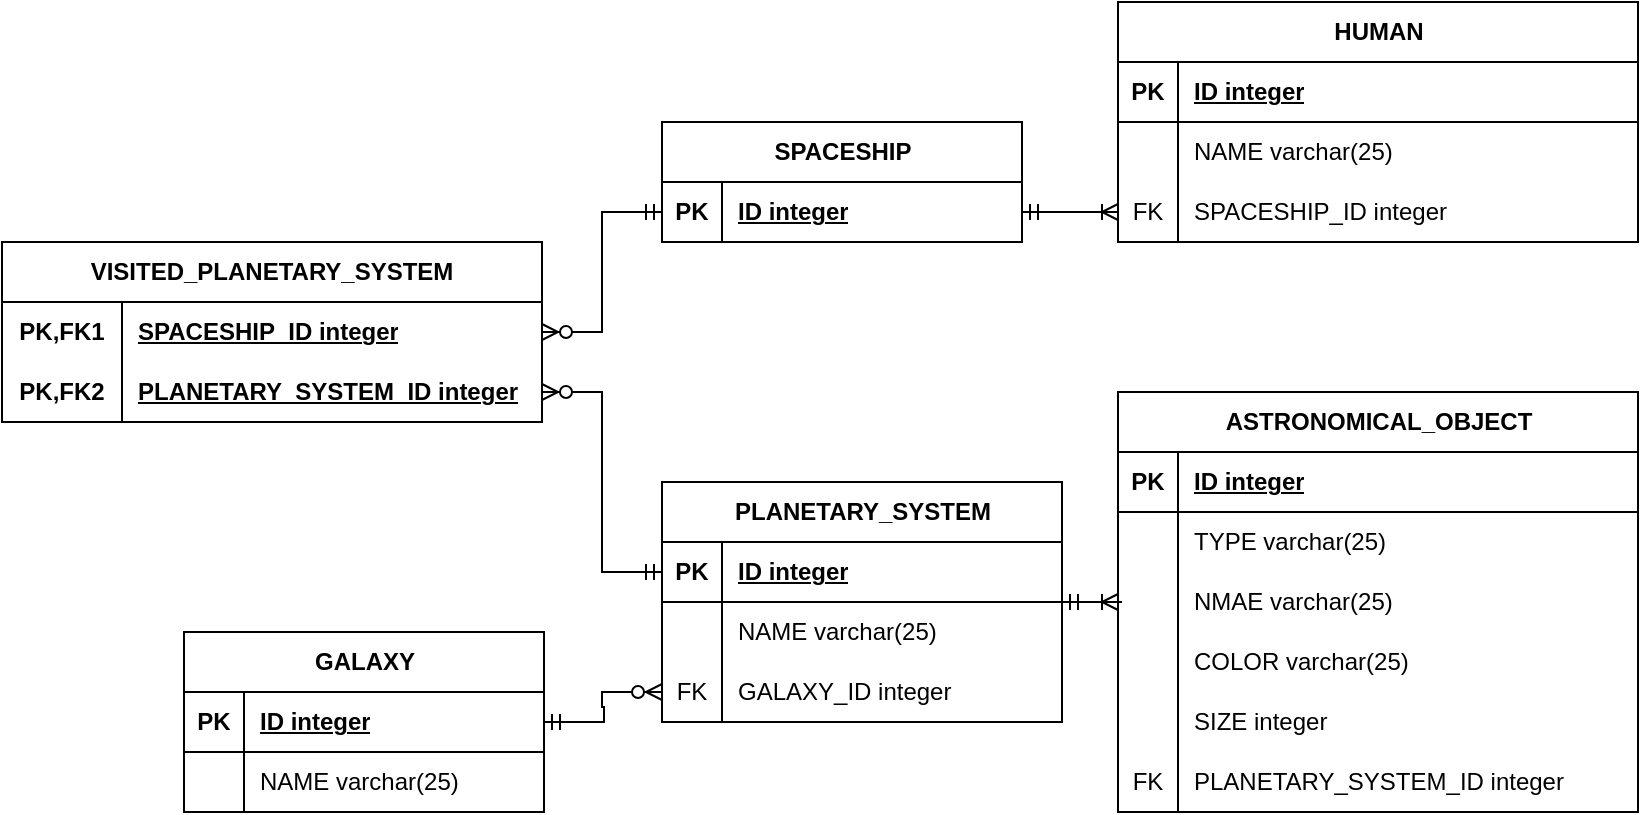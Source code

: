 <mxfile version="21.6.6" type="device">
  <diagram name="Страница 1" id="pm9GWEc2enVUfdaCy__c">
    <mxGraphModel dx="954" dy="1811" grid="1" gridSize="10" guides="1" tooltips="1" connect="1" arrows="1" fold="1" page="1" pageScale="1" pageWidth="827" pageHeight="1169" math="0" shadow="0">
      <root>
        <mxCell id="0" />
        <mxCell id="1" parent="0" />
        <mxCell id="hK3RT-jMStQgNXBIT5VY-1" value="GALAXY" style="shape=table;startSize=30;container=1;collapsible=1;childLayout=tableLayout;fixedRows=1;rowLines=0;fontStyle=1;align=center;resizeLast=1;html=1;" parent="1" vertex="1">
          <mxGeometry x="101" y="135" width="180" height="90" as="geometry">
            <mxRectangle x="40" y="80" width="100" height="30" as="alternateBounds" />
          </mxGeometry>
        </mxCell>
        <mxCell id="hK3RT-jMStQgNXBIT5VY-2" value="" style="shape=tableRow;horizontal=0;startSize=0;swimlaneHead=0;swimlaneBody=0;fillColor=none;collapsible=0;dropTarget=0;points=[[0,0.5],[1,0.5]];portConstraint=eastwest;top=0;left=0;right=0;bottom=1;" parent="hK3RT-jMStQgNXBIT5VY-1" vertex="1">
          <mxGeometry y="30" width="180" height="30" as="geometry" />
        </mxCell>
        <mxCell id="hK3RT-jMStQgNXBIT5VY-3" value="PK" style="shape=partialRectangle;connectable=0;fillColor=none;top=0;left=0;bottom=0;right=0;fontStyle=1;overflow=hidden;whiteSpace=wrap;html=1;" parent="hK3RT-jMStQgNXBIT5VY-2" vertex="1">
          <mxGeometry width="30" height="30" as="geometry">
            <mxRectangle width="30" height="30" as="alternateBounds" />
          </mxGeometry>
        </mxCell>
        <mxCell id="hK3RT-jMStQgNXBIT5VY-4" value="ID integer" style="shape=partialRectangle;connectable=0;fillColor=none;top=0;left=0;bottom=0;right=0;align=left;spacingLeft=6;fontStyle=5;overflow=hidden;whiteSpace=wrap;html=1;" parent="hK3RT-jMStQgNXBIT5VY-2" vertex="1">
          <mxGeometry x="30" width="150" height="30" as="geometry">
            <mxRectangle width="150" height="30" as="alternateBounds" />
          </mxGeometry>
        </mxCell>
        <mxCell id="hK3RT-jMStQgNXBIT5VY-5" value="" style="shape=tableRow;horizontal=0;startSize=0;swimlaneHead=0;swimlaneBody=0;fillColor=none;collapsible=0;dropTarget=0;points=[[0,0.5],[1,0.5]];portConstraint=eastwest;top=0;left=0;right=0;bottom=0;" parent="hK3RT-jMStQgNXBIT5VY-1" vertex="1">
          <mxGeometry y="60" width="180" height="30" as="geometry" />
        </mxCell>
        <mxCell id="hK3RT-jMStQgNXBIT5VY-6" value="" style="shape=partialRectangle;connectable=0;fillColor=none;top=0;left=0;bottom=0;right=0;editable=1;overflow=hidden;whiteSpace=wrap;html=1;" parent="hK3RT-jMStQgNXBIT5VY-5" vertex="1">
          <mxGeometry width="30" height="30" as="geometry">
            <mxRectangle width="30" height="30" as="alternateBounds" />
          </mxGeometry>
        </mxCell>
        <mxCell id="hK3RT-jMStQgNXBIT5VY-7" value="NAME varchar(25)" style="shape=partialRectangle;connectable=0;fillColor=none;top=0;left=0;bottom=0;right=0;align=left;spacingLeft=6;overflow=hidden;whiteSpace=wrap;html=1;" parent="hK3RT-jMStQgNXBIT5VY-5" vertex="1">
          <mxGeometry x="30" width="150" height="30" as="geometry">
            <mxRectangle width="150" height="30" as="alternateBounds" />
          </mxGeometry>
        </mxCell>
        <mxCell id="hK3RT-jMStQgNXBIT5VY-20" value="PLANETARY_SYSTEM" style="shape=table;startSize=30;container=1;collapsible=1;childLayout=tableLayout;fixedRows=1;rowLines=0;fontStyle=1;align=center;resizeLast=1;html=1;" parent="1" vertex="1">
          <mxGeometry x="340" y="60" width="200" height="120" as="geometry">
            <mxRectangle x="240" y="80" width="160" height="30" as="alternateBounds" />
          </mxGeometry>
        </mxCell>
        <mxCell id="hK3RT-jMStQgNXBIT5VY-21" value="" style="shape=tableRow;horizontal=0;startSize=0;swimlaneHead=0;swimlaneBody=0;fillColor=none;collapsible=0;dropTarget=0;points=[[0,0.5],[1,0.5]];portConstraint=eastwest;top=0;left=0;right=0;bottom=1;" parent="hK3RT-jMStQgNXBIT5VY-20" vertex="1">
          <mxGeometry y="30" width="200" height="30" as="geometry" />
        </mxCell>
        <mxCell id="hK3RT-jMStQgNXBIT5VY-22" value="PK" style="shape=partialRectangle;connectable=0;fillColor=none;top=0;left=0;bottom=0;right=0;fontStyle=1;overflow=hidden;whiteSpace=wrap;html=1;" parent="hK3RT-jMStQgNXBIT5VY-21" vertex="1">
          <mxGeometry width="30" height="30" as="geometry">
            <mxRectangle width="30" height="30" as="alternateBounds" />
          </mxGeometry>
        </mxCell>
        <mxCell id="hK3RT-jMStQgNXBIT5VY-23" value="ID integer" style="shape=partialRectangle;connectable=0;fillColor=none;top=0;left=0;bottom=0;right=0;align=left;spacingLeft=6;fontStyle=5;overflow=hidden;whiteSpace=wrap;html=1;" parent="hK3RT-jMStQgNXBIT5VY-21" vertex="1">
          <mxGeometry x="30" width="170" height="30" as="geometry">
            <mxRectangle width="170" height="30" as="alternateBounds" />
          </mxGeometry>
        </mxCell>
        <mxCell id="hK3RT-jMStQgNXBIT5VY-24" value="" style="shape=tableRow;horizontal=0;startSize=0;swimlaneHead=0;swimlaneBody=0;fillColor=none;collapsible=0;dropTarget=0;points=[[0,0.5],[1,0.5]];portConstraint=eastwest;top=0;left=0;right=0;bottom=0;" parent="hK3RT-jMStQgNXBIT5VY-20" vertex="1">
          <mxGeometry y="60" width="200" height="30" as="geometry" />
        </mxCell>
        <mxCell id="hK3RT-jMStQgNXBIT5VY-25" value="" style="shape=partialRectangle;connectable=0;fillColor=none;top=0;left=0;bottom=0;right=0;editable=1;overflow=hidden;whiteSpace=wrap;html=1;" parent="hK3RT-jMStQgNXBIT5VY-24" vertex="1">
          <mxGeometry width="30" height="30" as="geometry">
            <mxRectangle width="30" height="30" as="alternateBounds" />
          </mxGeometry>
        </mxCell>
        <mxCell id="hK3RT-jMStQgNXBIT5VY-26" value="NAME varchar(25)" style="shape=partialRectangle;connectable=0;fillColor=none;top=0;left=0;bottom=0;right=0;align=left;spacingLeft=6;overflow=hidden;whiteSpace=wrap;html=1;" parent="hK3RT-jMStQgNXBIT5VY-24" vertex="1">
          <mxGeometry x="30" width="170" height="30" as="geometry">
            <mxRectangle width="170" height="30" as="alternateBounds" />
          </mxGeometry>
        </mxCell>
        <mxCell id="hK3RT-jMStQgNXBIT5VY-27" value="" style="shape=tableRow;horizontal=0;startSize=0;swimlaneHead=0;swimlaneBody=0;fillColor=none;collapsible=0;dropTarget=0;points=[[0,0.5],[1,0.5]];portConstraint=eastwest;top=0;left=0;right=0;bottom=0;" parent="hK3RT-jMStQgNXBIT5VY-20" vertex="1">
          <mxGeometry y="90" width="200" height="30" as="geometry" />
        </mxCell>
        <mxCell id="hK3RT-jMStQgNXBIT5VY-28" value="FK" style="shape=partialRectangle;connectable=0;fillColor=none;top=0;left=0;bottom=0;right=0;editable=1;overflow=hidden;whiteSpace=wrap;html=1;" parent="hK3RT-jMStQgNXBIT5VY-27" vertex="1">
          <mxGeometry width="30" height="30" as="geometry">
            <mxRectangle width="30" height="30" as="alternateBounds" />
          </mxGeometry>
        </mxCell>
        <mxCell id="hK3RT-jMStQgNXBIT5VY-29" value="GALAXY_ID&amp;nbsp;integer" style="shape=partialRectangle;connectable=0;fillColor=none;top=0;left=0;bottom=0;right=0;align=left;spacingLeft=6;overflow=hidden;whiteSpace=wrap;html=1;" parent="hK3RT-jMStQgNXBIT5VY-27" vertex="1">
          <mxGeometry x="30" width="170" height="30" as="geometry">
            <mxRectangle width="170" height="30" as="alternateBounds" />
          </mxGeometry>
        </mxCell>
        <mxCell id="hK3RT-jMStQgNXBIT5VY-33" value="" style="edgeStyle=entityRelationEdgeStyle;fontSize=12;html=1;endArrow=ERzeroToMany;startArrow=ERmandOne;rounded=0;entryX=0;entryY=0.5;entryDx=0;entryDy=0;" parent="1" source="hK3RT-jMStQgNXBIT5VY-1" target="hK3RT-jMStQgNXBIT5VY-27" edge="1">
          <mxGeometry width="100" height="100" relative="1" as="geometry">
            <mxPoint x="428" y="285" as="sourcePoint" />
            <mxPoint x="528" y="185" as="targetPoint" />
          </mxGeometry>
        </mxCell>
        <mxCell id="hK3RT-jMStQgNXBIT5VY-34" value="ASTRONOMICAL_OBJECT" style="shape=table;startSize=30;container=1;collapsible=1;childLayout=tableLayout;fixedRows=1;rowLines=0;fontStyle=1;align=center;resizeLast=1;html=1;" parent="1" vertex="1">
          <mxGeometry x="568" y="15" width="260" height="210" as="geometry">
            <mxRectangle x="490" y="80" width="200" height="30" as="alternateBounds" />
          </mxGeometry>
        </mxCell>
        <mxCell id="hK3RT-jMStQgNXBIT5VY-35" value="" style="shape=tableRow;horizontal=0;startSize=0;swimlaneHead=0;swimlaneBody=0;fillColor=none;collapsible=0;dropTarget=0;points=[[0,0.5],[1,0.5]];portConstraint=eastwest;top=0;left=0;right=0;bottom=1;" parent="hK3RT-jMStQgNXBIT5VY-34" vertex="1">
          <mxGeometry y="30" width="260" height="30" as="geometry" />
        </mxCell>
        <mxCell id="hK3RT-jMStQgNXBIT5VY-36" value="PK" style="shape=partialRectangle;connectable=0;fillColor=none;top=0;left=0;bottom=0;right=0;fontStyle=1;overflow=hidden;whiteSpace=wrap;html=1;" parent="hK3RT-jMStQgNXBIT5VY-35" vertex="1">
          <mxGeometry width="30" height="30" as="geometry">
            <mxRectangle width="30" height="30" as="alternateBounds" />
          </mxGeometry>
        </mxCell>
        <mxCell id="hK3RT-jMStQgNXBIT5VY-37" value="ID integer" style="shape=partialRectangle;connectable=0;fillColor=none;top=0;left=0;bottom=0;right=0;align=left;spacingLeft=6;fontStyle=5;overflow=hidden;whiteSpace=wrap;html=1;" parent="hK3RT-jMStQgNXBIT5VY-35" vertex="1">
          <mxGeometry x="30" width="230" height="30" as="geometry">
            <mxRectangle width="230" height="30" as="alternateBounds" />
          </mxGeometry>
        </mxCell>
        <mxCell id="hK3RT-jMStQgNXBIT5VY-38" value="" style="shape=tableRow;horizontal=0;startSize=0;swimlaneHead=0;swimlaneBody=0;fillColor=none;collapsible=0;dropTarget=0;points=[[0,0.5],[1,0.5]];portConstraint=eastwest;top=0;left=0;right=0;bottom=0;" parent="hK3RT-jMStQgNXBIT5VY-34" vertex="1">
          <mxGeometry y="60" width="260" height="30" as="geometry" />
        </mxCell>
        <mxCell id="hK3RT-jMStQgNXBIT5VY-39" value="" style="shape=partialRectangle;connectable=0;fillColor=none;top=0;left=0;bottom=0;right=0;editable=1;overflow=hidden;whiteSpace=wrap;html=1;" parent="hK3RT-jMStQgNXBIT5VY-38" vertex="1">
          <mxGeometry width="30" height="30" as="geometry">
            <mxRectangle width="30" height="30" as="alternateBounds" />
          </mxGeometry>
        </mxCell>
        <mxCell id="hK3RT-jMStQgNXBIT5VY-40" value="TYPE varchar(25)" style="shape=partialRectangle;connectable=0;fillColor=none;top=0;left=0;bottom=0;right=0;align=left;spacingLeft=6;overflow=hidden;whiteSpace=wrap;html=1;" parent="hK3RT-jMStQgNXBIT5VY-38" vertex="1">
          <mxGeometry x="30" width="230" height="30" as="geometry">
            <mxRectangle width="230" height="30" as="alternateBounds" />
          </mxGeometry>
        </mxCell>
        <mxCell id="hK3RT-jMStQgNXBIT5VY-99" value="" style="shape=tableRow;horizontal=0;startSize=0;swimlaneHead=0;swimlaneBody=0;fillColor=none;collapsible=0;dropTarget=0;points=[[0,0.5],[1,0.5]];portConstraint=eastwest;top=0;left=0;right=0;bottom=0;" parent="hK3RT-jMStQgNXBIT5VY-34" vertex="1">
          <mxGeometry y="90" width="260" height="30" as="geometry" />
        </mxCell>
        <mxCell id="hK3RT-jMStQgNXBIT5VY-100" value="" style="shape=partialRectangle;connectable=0;fillColor=none;top=0;left=0;bottom=0;right=0;editable=1;overflow=hidden;whiteSpace=wrap;html=1;" parent="hK3RT-jMStQgNXBIT5VY-99" vertex="1">
          <mxGeometry width="30" height="30" as="geometry">
            <mxRectangle width="30" height="30" as="alternateBounds" />
          </mxGeometry>
        </mxCell>
        <mxCell id="hK3RT-jMStQgNXBIT5VY-101" value="NMAE varchar(25)" style="shape=partialRectangle;connectable=0;fillColor=none;top=0;left=0;bottom=0;right=0;align=left;spacingLeft=6;overflow=hidden;whiteSpace=wrap;html=1;" parent="hK3RT-jMStQgNXBIT5VY-99" vertex="1">
          <mxGeometry x="30" width="230" height="30" as="geometry">
            <mxRectangle width="230" height="30" as="alternateBounds" />
          </mxGeometry>
        </mxCell>
        <mxCell id="hK3RT-jMStQgNXBIT5VY-96" value="" style="shape=tableRow;horizontal=0;startSize=0;swimlaneHead=0;swimlaneBody=0;fillColor=none;collapsible=0;dropTarget=0;points=[[0,0.5],[1,0.5]];portConstraint=eastwest;top=0;left=0;right=0;bottom=0;" parent="hK3RT-jMStQgNXBIT5VY-34" vertex="1">
          <mxGeometry y="120" width="260" height="30" as="geometry" />
        </mxCell>
        <mxCell id="hK3RT-jMStQgNXBIT5VY-97" value="" style="shape=partialRectangle;connectable=0;fillColor=none;top=0;left=0;bottom=0;right=0;editable=1;overflow=hidden;whiteSpace=wrap;html=1;" parent="hK3RT-jMStQgNXBIT5VY-96" vertex="1">
          <mxGeometry width="30" height="30" as="geometry">
            <mxRectangle width="30" height="30" as="alternateBounds" />
          </mxGeometry>
        </mxCell>
        <mxCell id="hK3RT-jMStQgNXBIT5VY-98" value="COLOR varchar(25)" style="shape=partialRectangle;connectable=0;fillColor=none;top=0;left=0;bottom=0;right=0;align=left;spacingLeft=6;overflow=hidden;whiteSpace=wrap;html=1;" parent="hK3RT-jMStQgNXBIT5VY-96" vertex="1">
          <mxGeometry x="30" width="230" height="30" as="geometry">
            <mxRectangle width="230" height="30" as="alternateBounds" />
          </mxGeometry>
        </mxCell>
        <mxCell id="hK3RT-jMStQgNXBIT5VY-41" value="" style="shape=tableRow;horizontal=0;startSize=0;swimlaneHead=0;swimlaneBody=0;fillColor=none;collapsible=0;dropTarget=0;points=[[0,0.5],[1,0.5]];portConstraint=eastwest;top=0;left=0;right=0;bottom=0;" parent="hK3RT-jMStQgNXBIT5VY-34" vertex="1">
          <mxGeometry y="150" width="260" height="30" as="geometry" />
        </mxCell>
        <mxCell id="hK3RT-jMStQgNXBIT5VY-42" value="" style="shape=partialRectangle;connectable=0;fillColor=none;top=0;left=0;bottom=0;right=0;editable=1;overflow=hidden;whiteSpace=wrap;html=1;" parent="hK3RT-jMStQgNXBIT5VY-41" vertex="1">
          <mxGeometry width="30" height="30" as="geometry">
            <mxRectangle width="30" height="30" as="alternateBounds" />
          </mxGeometry>
        </mxCell>
        <mxCell id="hK3RT-jMStQgNXBIT5VY-43" value="SIZE integer" style="shape=partialRectangle;connectable=0;fillColor=none;top=0;left=0;bottom=0;right=0;align=left;spacingLeft=6;overflow=hidden;whiteSpace=wrap;html=1;" parent="hK3RT-jMStQgNXBIT5VY-41" vertex="1">
          <mxGeometry x="30" width="230" height="30" as="geometry">
            <mxRectangle width="230" height="30" as="alternateBounds" />
          </mxGeometry>
        </mxCell>
        <mxCell id="hK3RT-jMStQgNXBIT5VY-51" value="" style="shape=tableRow;horizontal=0;startSize=0;swimlaneHead=0;swimlaneBody=0;fillColor=none;collapsible=0;dropTarget=0;points=[[0,0.5],[1,0.5]];portConstraint=eastwest;top=0;left=0;right=0;bottom=0;" parent="hK3RT-jMStQgNXBIT5VY-34" vertex="1">
          <mxGeometry y="180" width="260" height="30" as="geometry" />
        </mxCell>
        <mxCell id="hK3RT-jMStQgNXBIT5VY-52" value="FK" style="shape=partialRectangle;connectable=0;fillColor=none;top=0;left=0;bottom=0;right=0;editable=1;overflow=hidden;whiteSpace=wrap;html=1;" parent="hK3RT-jMStQgNXBIT5VY-51" vertex="1">
          <mxGeometry width="30" height="30" as="geometry">
            <mxRectangle width="30" height="30" as="alternateBounds" />
          </mxGeometry>
        </mxCell>
        <mxCell id="hK3RT-jMStQgNXBIT5VY-53" value="PLANETARY_SYSTEM_ID&amp;nbsp;integer" style="shape=partialRectangle;connectable=0;fillColor=none;top=0;left=0;bottom=0;right=0;align=left;spacingLeft=6;overflow=hidden;whiteSpace=wrap;html=1;" parent="hK3RT-jMStQgNXBIT5VY-51" vertex="1">
          <mxGeometry x="30" width="230" height="30" as="geometry">
            <mxRectangle width="230" height="30" as="alternateBounds" />
          </mxGeometry>
        </mxCell>
        <mxCell id="hK3RT-jMStQgNXBIT5VY-54" value="HUMAN" style="shape=table;startSize=30;container=1;collapsible=1;childLayout=tableLayout;fixedRows=1;rowLines=0;fontStyle=1;align=center;resizeLast=1;html=1;" parent="1" vertex="1">
          <mxGeometry x="568" y="-180" width="260" height="120" as="geometry" />
        </mxCell>
        <mxCell id="hK3RT-jMStQgNXBIT5VY-55" value="" style="shape=tableRow;horizontal=0;startSize=0;swimlaneHead=0;swimlaneBody=0;fillColor=none;collapsible=0;dropTarget=0;points=[[0,0.5],[1,0.5]];portConstraint=eastwest;top=0;left=0;right=0;bottom=1;" parent="hK3RT-jMStQgNXBIT5VY-54" vertex="1">
          <mxGeometry y="30" width="260" height="30" as="geometry" />
        </mxCell>
        <mxCell id="hK3RT-jMStQgNXBIT5VY-56" value="PK" style="shape=partialRectangle;connectable=0;fillColor=none;top=0;left=0;bottom=0;right=0;fontStyle=1;overflow=hidden;whiteSpace=wrap;html=1;" parent="hK3RT-jMStQgNXBIT5VY-55" vertex="1">
          <mxGeometry width="30" height="30" as="geometry">
            <mxRectangle width="30" height="30" as="alternateBounds" />
          </mxGeometry>
        </mxCell>
        <mxCell id="hK3RT-jMStQgNXBIT5VY-57" value="ID integer" style="shape=partialRectangle;connectable=0;fillColor=none;top=0;left=0;bottom=0;right=0;align=left;spacingLeft=6;fontStyle=5;overflow=hidden;whiteSpace=wrap;html=1;" parent="hK3RT-jMStQgNXBIT5VY-55" vertex="1">
          <mxGeometry x="30" width="230" height="30" as="geometry">
            <mxRectangle width="230" height="30" as="alternateBounds" />
          </mxGeometry>
        </mxCell>
        <mxCell id="hK3RT-jMStQgNXBIT5VY-82" value="" style="shape=tableRow;horizontal=0;startSize=0;swimlaneHead=0;swimlaneBody=0;fillColor=none;collapsible=0;dropTarget=0;points=[[0,0.5],[1,0.5]];portConstraint=eastwest;top=0;left=0;right=0;bottom=0;" parent="hK3RT-jMStQgNXBIT5VY-54" vertex="1">
          <mxGeometry y="60" width="260" height="30" as="geometry" />
        </mxCell>
        <mxCell id="hK3RT-jMStQgNXBIT5VY-83" value="" style="shape=partialRectangle;connectable=0;fillColor=none;top=0;left=0;bottom=0;right=0;editable=1;overflow=hidden;whiteSpace=wrap;html=1;" parent="hK3RT-jMStQgNXBIT5VY-82" vertex="1">
          <mxGeometry width="30" height="30" as="geometry">
            <mxRectangle width="30" height="30" as="alternateBounds" />
          </mxGeometry>
        </mxCell>
        <mxCell id="hK3RT-jMStQgNXBIT5VY-84" value="NAME varchar(25)" style="shape=partialRectangle;connectable=0;fillColor=none;top=0;left=0;bottom=0;right=0;align=left;spacingLeft=6;overflow=hidden;whiteSpace=wrap;html=1;" parent="hK3RT-jMStQgNXBIT5VY-82" vertex="1">
          <mxGeometry x="30" width="230" height="30" as="geometry">
            <mxRectangle width="230" height="30" as="alternateBounds" />
          </mxGeometry>
        </mxCell>
        <mxCell id="hK3RT-jMStQgNXBIT5VY-58" value="" style="shape=tableRow;horizontal=0;startSize=0;swimlaneHead=0;swimlaneBody=0;fillColor=none;collapsible=0;dropTarget=0;points=[[0,0.5],[1,0.5]];portConstraint=eastwest;top=0;left=0;right=0;bottom=0;" parent="hK3RT-jMStQgNXBIT5VY-54" vertex="1">
          <mxGeometry y="90" width="260" height="30" as="geometry" />
        </mxCell>
        <mxCell id="hK3RT-jMStQgNXBIT5VY-59" value="FK" style="shape=partialRectangle;connectable=0;fillColor=none;top=0;left=0;bottom=0;right=0;editable=1;overflow=hidden;whiteSpace=wrap;html=1;" parent="hK3RT-jMStQgNXBIT5VY-58" vertex="1">
          <mxGeometry width="30" height="30" as="geometry">
            <mxRectangle width="30" height="30" as="alternateBounds" />
          </mxGeometry>
        </mxCell>
        <mxCell id="hK3RT-jMStQgNXBIT5VY-60" value="SPACESHIP_ID&amp;nbsp;integer" style="shape=partialRectangle;connectable=0;fillColor=none;top=0;left=0;bottom=0;right=0;align=left;spacingLeft=6;overflow=hidden;whiteSpace=wrap;html=1;" parent="hK3RT-jMStQgNXBIT5VY-58" vertex="1">
          <mxGeometry x="30" width="230" height="30" as="geometry">
            <mxRectangle width="230" height="30" as="alternateBounds" />
          </mxGeometry>
        </mxCell>
        <mxCell id="hK3RT-jMStQgNXBIT5VY-67" value="SPACESHIP" style="shape=table;startSize=30;container=1;collapsible=1;childLayout=tableLayout;fixedRows=1;rowLines=0;fontStyle=1;align=center;resizeLast=1;html=1;" parent="1" vertex="1">
          <mxGeometry x="340" y="-120" width="180" height="60" as="geometry" />
        </mxCell>
        <mxCell id="hK3RT-jMStQgNXBIT5VY-68" value="" style="shape=tableRow;horizontal=0;startSize=0;swimlaneHead=0;swimlaneBody=0;fillColor=none;collapsible=0;dropTarget=0;points=[[0,0.5],[1,0.5]];portConstraint=eastwest;top=0;left=0;right=0;bottom=1;" parent="hK3RT-jMStQgNXBIT5VY-67" vertex="1">
          <mxGeometry y="30" width="180" height="30" as="geometry" />
        </mxCell>
        <mxCell id="hK3RT-jMStQgNXBIT5VY-69" value="PK" style="shape=partialRectangle;connectable=0;fillColor=none;top=0;left=0;bottom=0;right=0;fontStyle=1;overflow=hidden;whiteSpace=wrap;html=1;" parent="hK3RT-jMStQgNXBIT5VY-68" vertex="1">
          <mxGeometry width="30" height="30" as="geometry">
            <mxRectangle width="30" height="30" as="alternateBounds" />
          </mxGeometry>
        </mxCell>
        <mxCell id="hK3RT-jMStQgNXBIT5VY-70" value="ID integer" style="shape=partialRectangle;connectable=0;fillColor=none;top=0;left=0;bottom=0;right=0;align=left;spacingLeft=6;fontStyle=5;overflow=hidden;whiteSpace=wrap;html=1;" parent="hK3RT-jMStQgNXBIT5VY-68" vertex="1">
          <mxGeometry x="30" width="150" height="30" as="geometry">
            <mxRectangle width="150" height="30" as="alternateBounds" />
          </mxGeometry>
        </mxCell>
        <mxCell id="hK3RT-jMStQgNXBIT5VY-88" value="" style="edgeStyle=entityRelationEdgeStyle;fontSize=12;html=1;endArrow=ERoneToMany;startArrow=ERmandOne;rounded=0;entryX=0;entryY=0.5;entryDx=0;entryDy=0;exitX=1;exitY=0.5;exitDx=0;exitDy=0;" parent="1" source="hK3RT-jMStQgNXBIT5VY-68" target="hK3RT-jMStQgNXBIT5VY-58" edge="1">
          <mxGeometry width="100" height="100" relative="1" as="geometry">
            <mxPoint x="740" y="85" as="sourcePoint" />
            <mxPoint x="750" y="35" as="targetPoint" />
          </mxGeometry>
        </mxCell>
        <mxCell id="hK3RT-jMStQgNXBIT5VY-91" value="" style="edgeStyle=entityRelationEdgeStyle;fontSize=12;html=1;endArrow=ERoneToMany;startArrow=ERmandOne;rounded=0;" parent="1" source="hK3RT-jMStQgNXBIT5VY-20" target="hK3RT-jMStQgNXBIT5VY-34" edge="1">
          <mxGeometry width="100" height="100" relative="1" as="geometry">
            <mxPoint x="410" y="200" as="sourcePoint" />
            <mxPoint x="350" y="200" as="targetPoint" />
          </mxGeometry>
        </mxCell>
        <mxCell id="5OOjqkEPXO_6NHT5yXQ_-1" value="VISITED_PLANETARY_SYSTEM" style="shape=table;startSize=30;container=1;collapsible=1;childLayout=tableLayout;fixedRows=1;rowLines=0;fontStyle=1;align=center;resizeLast=1;html=1;whiteSpace=wrap;" parent="1" vertex="1">
          <mxGeometry x="10" y="-60" width="270" height="90" as="geometry" />
        </mxCell>
        <mxCell id="5OOjqkEPXO_6NHT5yXQ_-2" value="" style="shape=tableRow;horizontal=0;startSize=0;swimlaneHead=0;swimlaneBody=0;fillColor=none;collapsible=0;dropTarget=0;points=[[0,0.5],[1,0.5]];portConstraint=eastwest;top=0;left=0;right=0;bottom=0;html=1;" parent="5OOjqkEPXO_6NHT5yXQ_-1" vertex="1">
          <mxGeometry y="30" width="270" height="30" as="geometry" />
        </mxCell>
        <mxCell id="5OOjqkEPXO_6NHT5yXQ_-3" value="PK,FK1" style="shape=partialRectangle;connectable=0;fillColor=none;top=0;left=0;bottom=0;right=0;fontStyle=1;overflow=hidden;html=1;whiteSpace=wrap;" parent="5OOjqkEPXO_6NHT5yXQ_-2" vertex="1">
          <mxGeometry width="60" height="30" as="geometry">
            <mxRectangle width="60" height="30" as="alternateBounds" />
          </mxGeometry>
        </mxCell>
        <mxCell id="5OOjqkEPXO_6NHT5yXQ_-4" value="SPACESHIP_ID integer" style="shape=partialRectangle;connectable=0;fillColor=none;top=0;left=0;bottom=0;right=0;align=left;spacingLeft=6;fontStyle=5;overflow=hidden;html=1;whiteSpace=wrap;" parent="5OOjqkEPXO_6NHT5yXQ_-2" vertex="1">
          <mxGeometry x="60" width="210" height="30" as="geometry">
            <mxRectangle width="210" height="30" as="alternateBounds" />
          </mxGeometry>
        </mxCell>
        <mxCell id="5OOjqkEPXO_6NHT5yXQ_-5" value="" style="shape=tableRow;horizontal=0;startSize=0;swimlaneHead=0;swimlaneBody=0;fillColor=none;collapsible=0;dropTarget=0;points=[[0,0.5],[1,0.5]];portConstraint=eastwest;top=0;left=0;right=0;bottom=1;html=1;" parent="5OOjqkEPXO_6NHT5yXQ_-1" vertex="1">
          <mxGeometry y="60" width="270" height="30" as="geometry" />
        </mxCell>
        <mxCell id="5OOjqkEPXO_6NHT5yXQ_-6" value="PK,FK2" style="shape=partialRectangle;connectable=0;fillColor=none;top=0;left=0;bottom=0;right=0;fontStyle=1;overflow=hidden;html=1;whiteSpace=wrap;" parent="5OOjqkEPXO_6NHT5yXQ_-5" vertex="1">
          <mxGeometry width="60" height="30" as="geometry">
            <mxRectangle width="60" height="30" as="alternateBounds" />
          </mxGeometry>
        </mxCell>
        <mxCell id="5OOjqkEPXO_6NHT5yXQ_-7" value="PLANETARY_SYSTEM_ID integer" style="shape=partialRectangle;connectable=0;fillColor=none;top=0;left=0;bottom=0;right=0;align=left;spacingLeft=6;fontStyle=5;overflow=hidden;html=1;whiteSpace=wrap;" parent="5OOjqkEPXO_6NHT5yXQ_-5" vertex="1">
          <mxGeometry x="60" width="210" height="30" as="geometry">
            <mxRectangle width="210" height="30" as="alternateBounds" />
          </mxGeometry>
        </mxCell>
        <mxCell id="5OOjqkEPXO_6NHT5yXQ_-15" value="" style="edgeStyle=entityRelationEdgeStyle;fontSize=12;html=1;endArrow=ERzeroToMany;startArrow=ERmandOne;rounded=0;entryX=1;entryY=0.5;entryDx=0;entryDy=0;exitX=0;exitY=0.5;exitDx=0;exitDy=0;" parent="1" source="hK3RT-jMStQgNXBIT5VY-68" target="5OOjqkEPXO_6NHT5yXQ_-2" edge="1">
          <mxGeometry width="100" height="100" relative="1" as="geometry">
            <mxPoint x="320" as="sourcePoint" />
            <mxPoint x="380" y="-15" as="targetPoint" />
          </mxGeometry>
        </mxCell>
        <mxCell id="5OOjqkEPXO_6NHT5yXQ_-16" value="" style="edgeStyle=entityRelationEdgeStyle;fontSize=12;html=1;endArrow=ERzeroToMany;startArrow=ERmandOne;rounded=0;entryX=1;entryY=0.5;entryDx=0;entryDy=0;exitX=0;exitY=0.5;exitDx=0;exitDy=0;" parent="1" source="hK3RT-jMStQgNXBIT5VY-21" target="5OOjqkEPXO_6NHT5yXQ_-5" edge="1">
          <mxGeometry width="100" height="100" relative="1" as="geometry">
            <mxPoint x="360" as="sourcePoint" />
            <mxPoint x="290" y="-5" as="targetPoint" />
          </mxGeometry>
        </mxCell>
      </root>
    </mxGraphModel>
  </diagram>
</mxfile>

